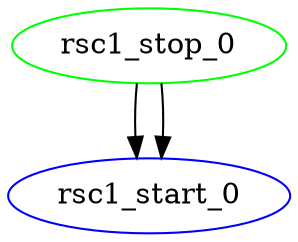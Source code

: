 digraph "g" {
	size = "30,30"
"rsc1_start_0" [ color="blue" ]
"rsc1_stop_0" [ color="green" ]
"rsc1_stop_0" [ color="green" ]
"rsc1_stop_0" -> "rsc1_start_0"
"rsc1_stop_0" -> "rsc1_start_0"
}
